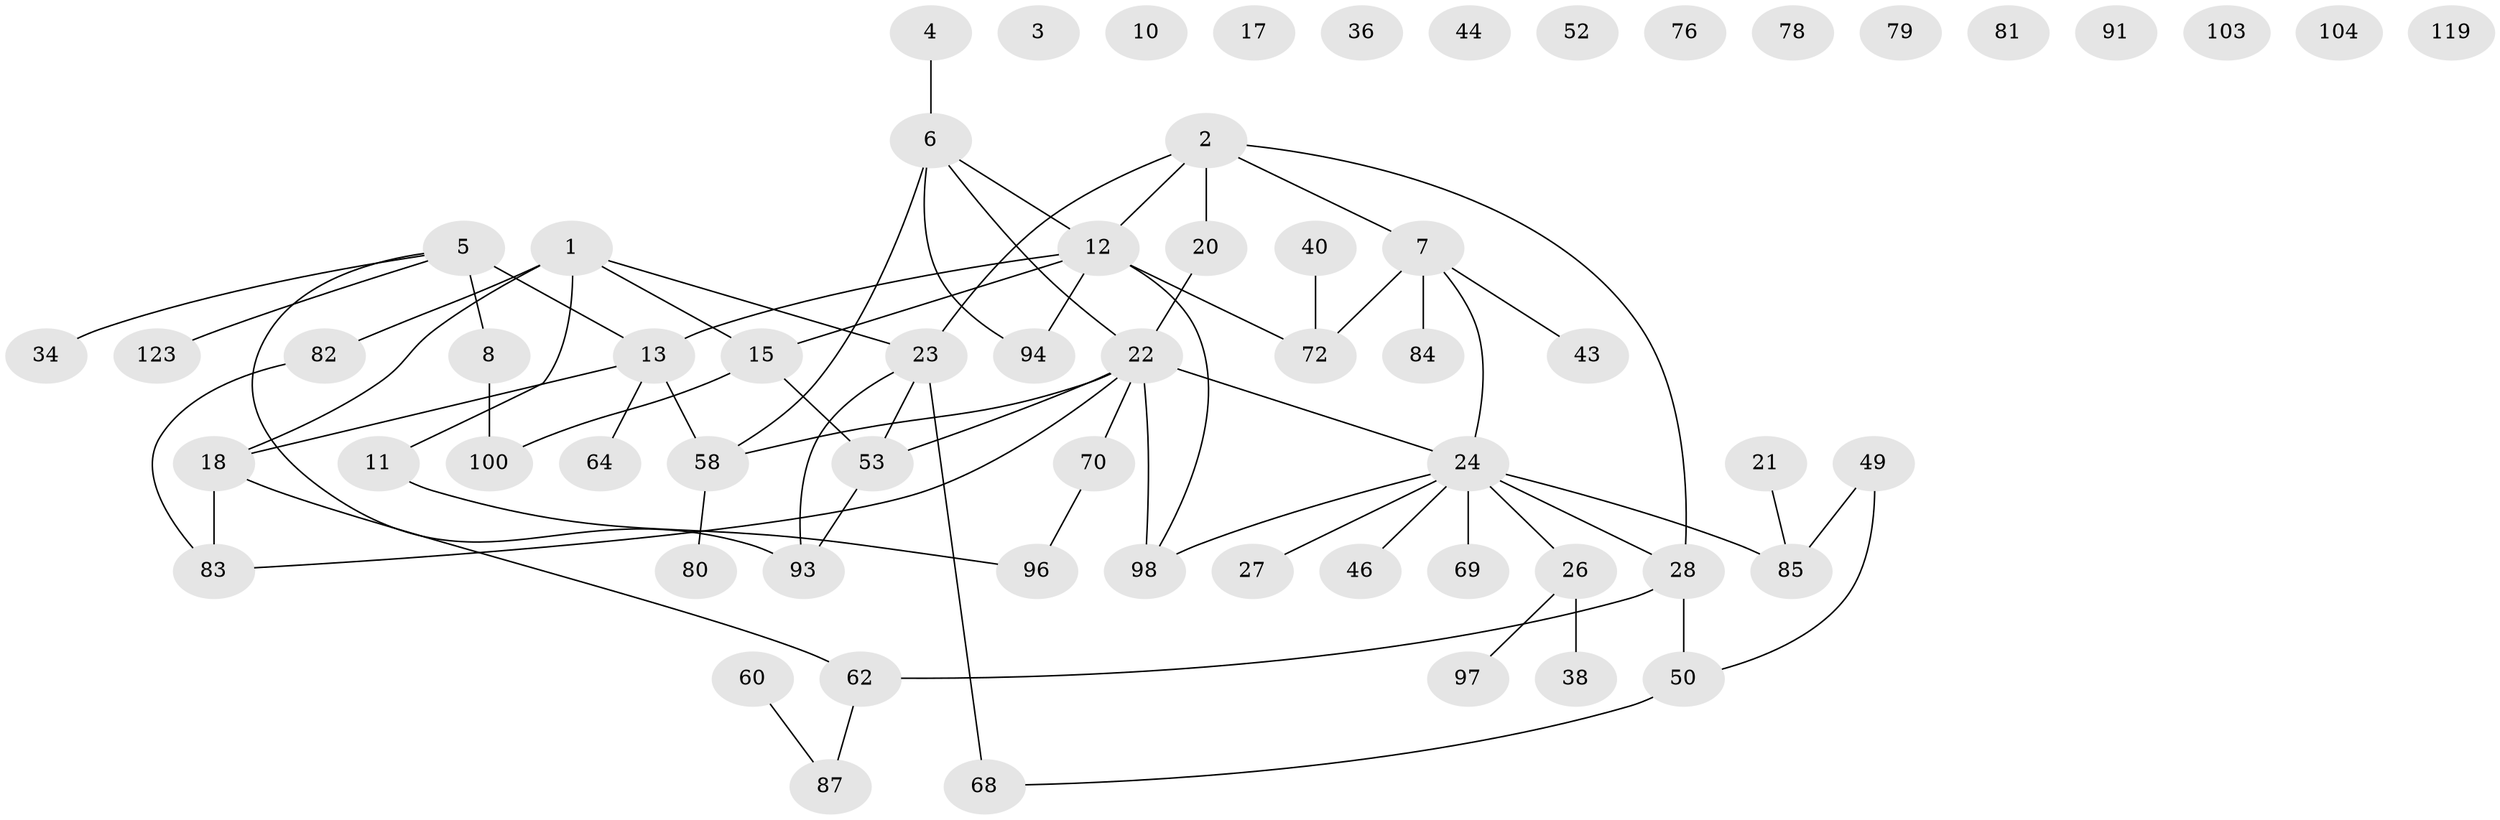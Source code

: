 // original degree distribution, {3: 0.25984251968503935, 2: 0.2440944881889764, 1: 0.23622047244094488, 4: 0.10236220472440945, 0: 0.10236220472440945, 5: 0.03937007874015748, 8: 0.007874015748031496, 6: 0.007874015748031496}
// Generated by graph-tools (version 1.1) at 2025/12/03/09/25 04:12:52]
// undirected, 63 vertices, 70 edges
graph export_dot {
graph [start="1"]
  node [color=gray90,style=filled];
  1 [super="+55+99"];
  2 [super="+115+29"];
  3 [super="+32"];
  4;
  5 [super="+89+39"];
  6 [super="+9+48"];
  7 [super="+31"];
  8 [super="+35+75"];
  10;
  11 [super="+56"];
  12 [super="+41+92"];
  13 [super="+16"];
  15 [super="+110+73"];
  17;
  18 [super="+63+122"];
  20 [super="+30"];
  21;
  22 [super="+114+116+45"];
  23 [super="+47"];
  24 [super="+57+25"];
  26 [super="+106+33"];
  27;
  28 [super="+37+102"];
  34;
  36;
  38;
  40;
  43;
  44;
  46 [super="+86"];
  49 [super="+109"];
  50;
  52;
  53 [super="+113+66+61"];
  58 [super="+90+74"];
  60 [super="+67"];
  62;
  64;
  68;
  69;
  70 [super="+108"];
  72 [super="+105"];
  76;
  78;
  79;
  80;
  81;
  82 [super="+88"];
  83 [super="+95+107"];
  84;
  85;
  87;
  91;
  93 [super="+101"];
  94;
  96;
  97;
  98;
  100;
  103;
  104;
  119;
  123;
  1 -- 18;
  1 -- 11;
  1 -- 15;
  1 -- 23;
  1 -- 82 [weight=2];
  2 -- 20 [weight=2];
  2 -- 23;
  2 -- 12;
  2 -- 28;
  2 -- 7;
  4 -- 6;
  5 -- 34;
  5 -- 8 [weight=3];
  5 -- 123;
  5 -- 93;
  5 -- 13;
  6 -- 58;
  6 -- 12;
  6 -- 94;
  6 -- 22;
  7 -- 84;
  7 -- 24;
  7 -- 43;
  7 -- 72;
  8 -- 100 [weight=2];
  11 -- 96;
  12 -- 94;
  12 -- 98;
  12 -- 15;
  12 -- 72;
  12 -- 13;
  13 -- 64;
  13 -- 18;
  13 -- 58;
  15 -- 100;
  15 -- 53;
  18 -- 62;
  18 -- 83;
  20 -- 22;
  21 -- 85;
  22 -- 70;
  22 -- 24;
  22 -- 58 [weight=2];
  22 -- 83;
  22 -- 98;
  22 -- 53;
  23 -- 68;
  23 -- 93;
  23 -- 53;
  24 -- 85;
  24 -- 98;
  24 -- 69;
  24 -- 26;
  24 -- 27;
  24 -- 28;
  24 -- 46;
  26 -- 97;
  26 -- 38;
  28 -- 50;
  28 -- 62;
  40 -- 72;
  49 -- 50;
  49 -- 85;
  50 -- 68;
  53 -- 93;
  58 -- 80;
  60 -- 87;
  62 -- 87;
  70 -- 96;
  82 -- 83;
}
